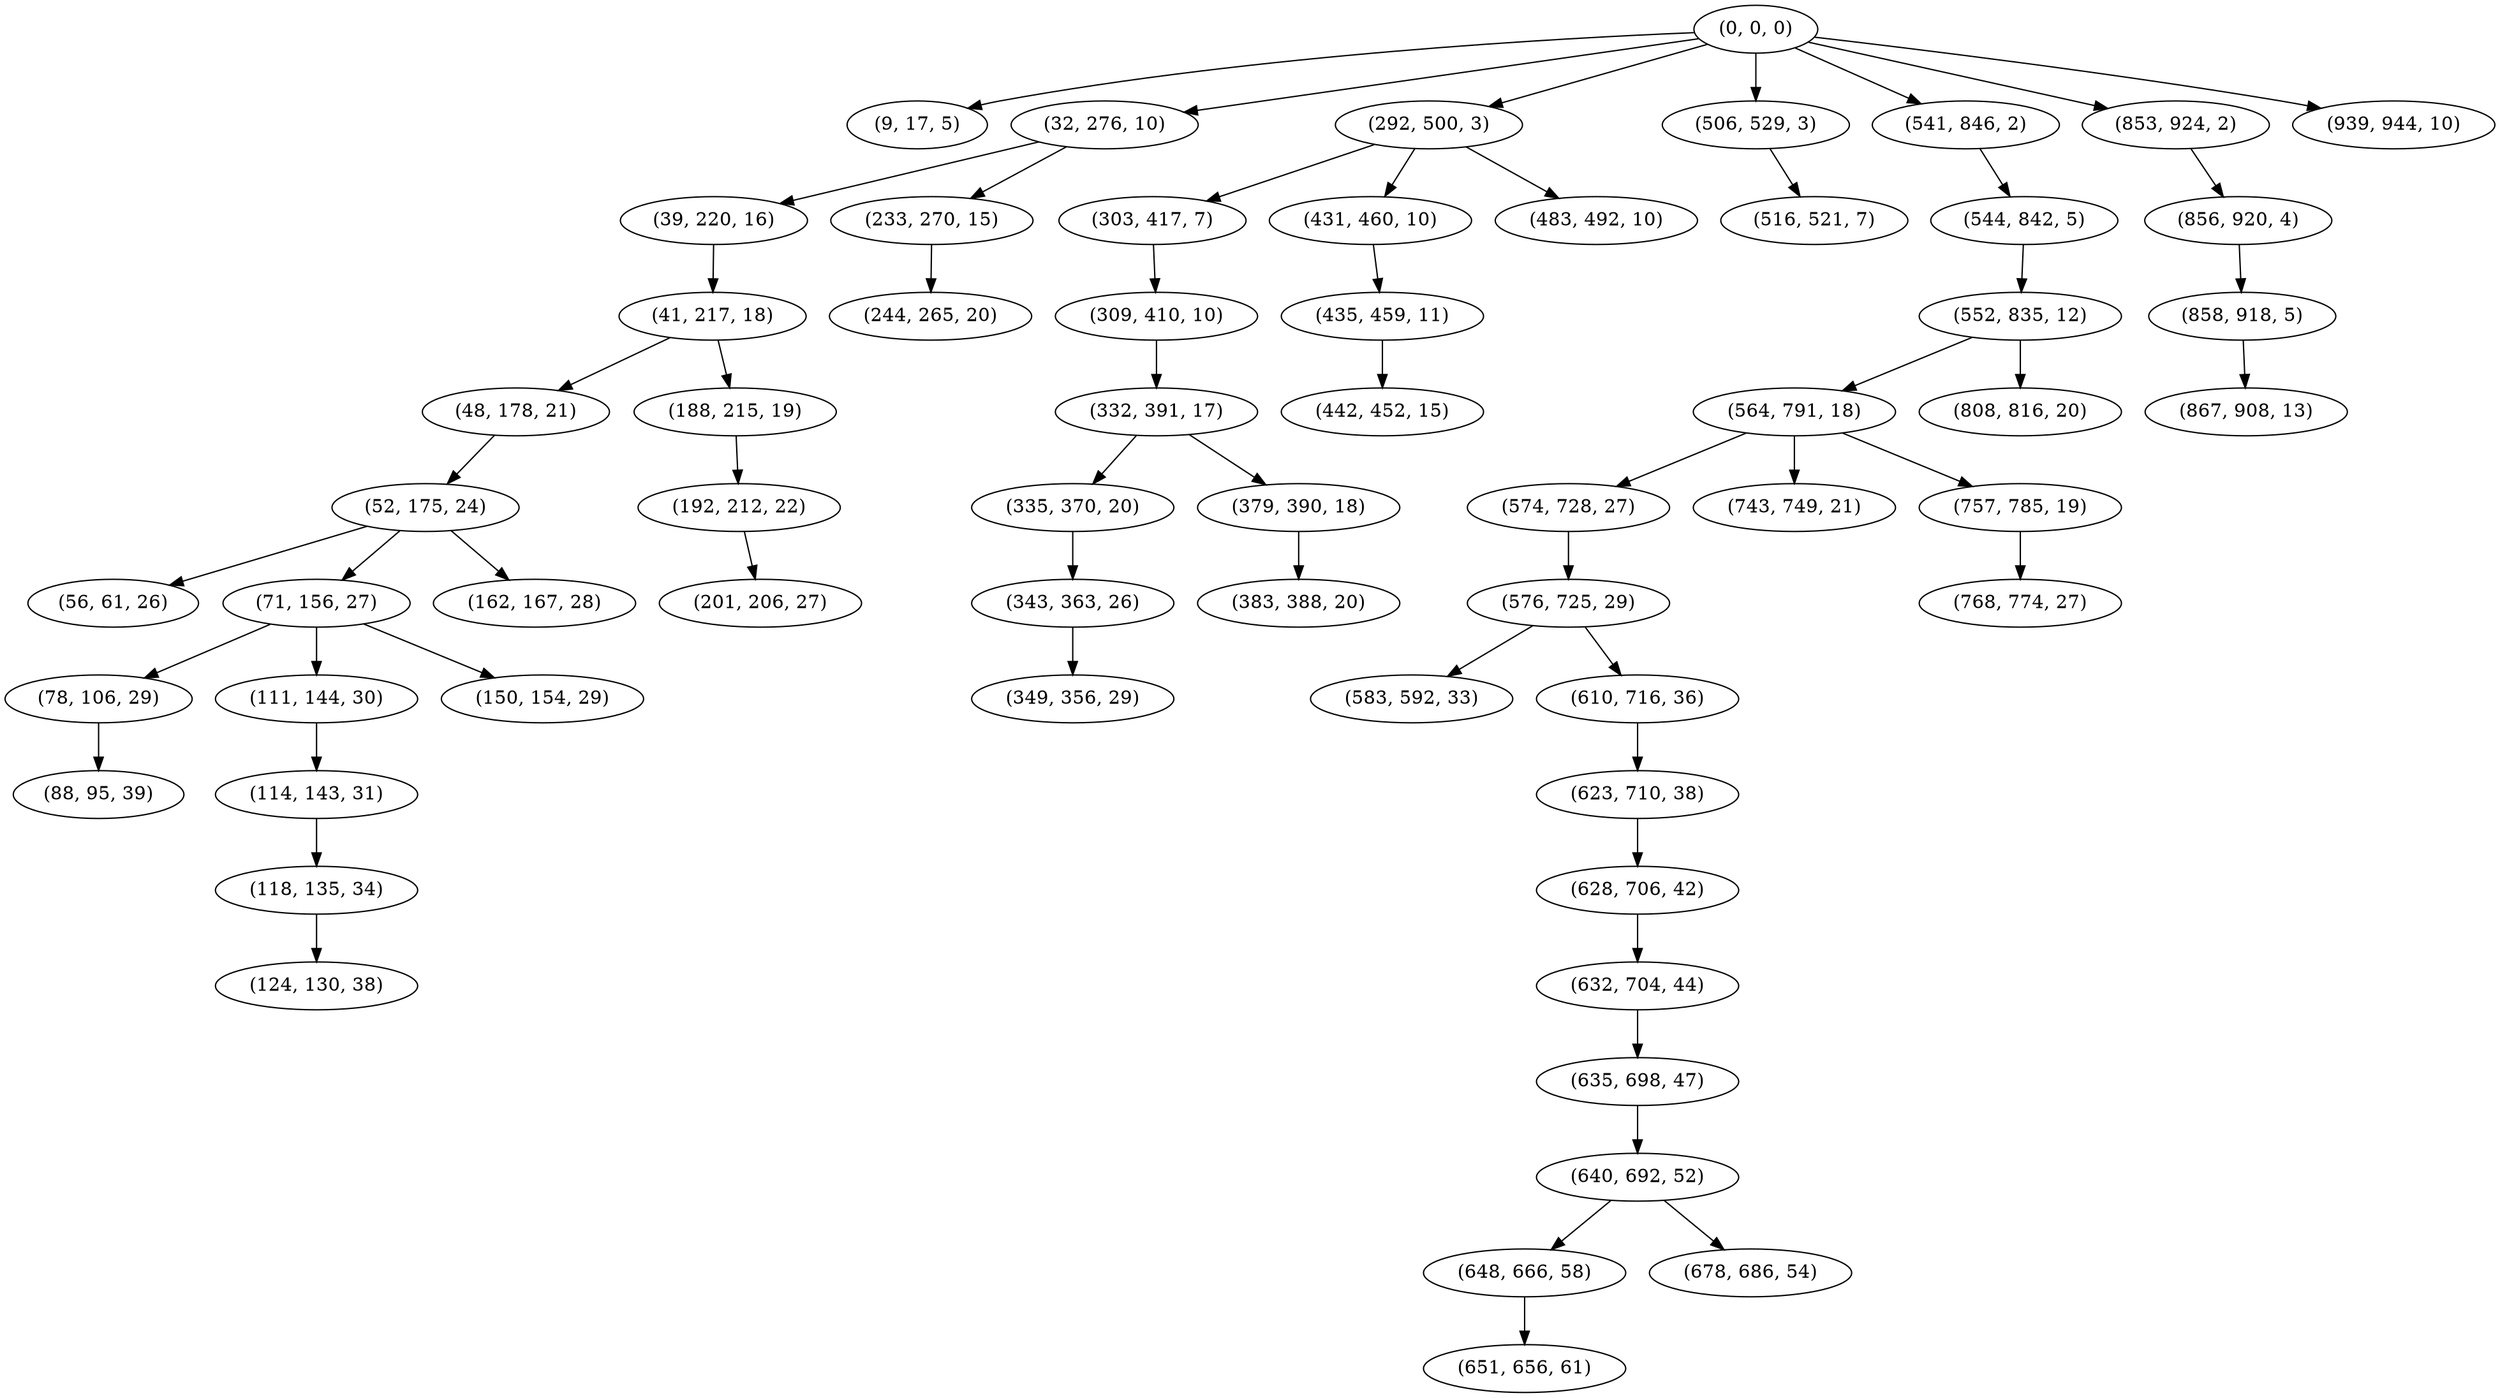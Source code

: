 digraph tree {
    "(0, 0, 0)";
    "(9, 17, 5)";
    "(32, 276, 10)";
    "(39, 220, 16)";
    "(41, 217, 18)";
    "(48, 178, 21)";
    "(52, 175, 24)";
    "(56, 61, 26)";
    "(71, 156, 27)";
    "(78, 106, 29)";
    "(88, 95, 39)";
    "(111, 144, 30)";
    "(114, 143, 31)";
    "(118, 135, 34)";
    "(124, 130, 38)";
    "(150, 154, 29)";
    "(162, 167, 28)";
    "(188, 215, 19)";
    "(192, 212, 22)";
    "(201, 206, 27)";
    "(233, 270, 15)";
    "(244, 265, 20)";
    "(292, 500, 3)";
    "(303, 417, 7)";
    "(309, 410, 10)";
    "(332, 391, 17)";
    "(335, 370, 20)";
    "(343, 363, 26)";
    "(349, 356, 29)";
    "(379, 390, 18)";
    "(383, 388, 20)";
    "(431, 460, 10)";
    "(435, 459, 11)";
    "(442, 452, 15)";
    "(483, 492, 10)";
    "(506, 529, 3)";
    "(516, 521, 7)";
    "(541, 846, 2)";
    "(544, 842, 5)";
    "(552, 835, 12)";
    "(564, 791, 18)";
    "(574, 728, 27)";
    "(576, 725, 29)";
    "(583, 592, 33)";
    "(610, 716, 36)";
    "(623, 710, 38)";
    "(628, 706, 42)";
    "(632, 704, 44)";
    "(635, 698, 47)";
    "(640, 692, 52)";
    "(648, 666, 58)";
    "(651, 656, 61)";
    "(678, 686, 54)";
    "(743, 749, 21)";
    "(757, 785, 19)";
    "(768, 774, 27)";
    "(808, 816, 20)";
    "(853, 924, 2)";
    "(856, 920, 4)";
    "(858, 918, 5)";
    "(867, 908, 13)";
    "(939, 944, 10)";
    "(0, 0, 0)" -> "(9, 17, 5)";
    "(0, 0, 0)" -> "(32, 276, 10)";
    "(0, 0, 0)" -> "(292, 500, 3)";
    "(0, 0, 0)" -> "(506, 529, 3)";
    "(0, 0, 0)" -> "(541, 846, 2)";
    "(0, 0, 0)" -> "(853, 924, 2)";
    "(0, 0, 0)" -> "(939, 944, 10)";
    "(32, 276, 10)" -> "(39, 220, 16)";
    "(32, 276, 10)" -> "(233, 270, 15)";
    "(39, 220, 16)" -> "(41, 217, 18)";
    "(41, 217, 18)" -> "(48, 178, 21)";
    "(41, 217, 18)" -> "(188, 215, 19)";
    "(48, 178, 21)" -> "(52, 175, 24)";
    "(52, 175, 24)" -> "(56, 61, 26)";
    "(52, 175, 24)" -> "(71, 156, 27)";
    "(52, 175, 24)" -> "(162, 167, 28)";
    "(71, 156, 27)" -> "(78, 106, 29)";
    "(71, 156, 27)" -> "(111, 144, 30)";
    "(71, 156, 27)" -> "(150, 154, 29)";
    "(78, 106, 29)" -> "(88, 95, 39)";
    "(111, 144, 30)" -> "(114, 143, 31)";
    "(114, 143, 31)" -> "(118, 135, 34)";
    "(118, 135, 34)" -> "(124, 130, 38)";
    "(188, 215, 19)" -> "(192, 212, 22)";
    "(192, 212, 22)" -> "(201, 206, 27)";
    "(233, 270, 15)" -> "(244, 265, 20)";
    "(292, 500, 3)" -> "(303, 417, 7)";
    "(292, 500, 3)" -> "(431, 460, 10)";
    "(292, 500, 3)" -> "(483, 492, 10)";
    "(303, 417, 7)" -> "(309, 410, 10)";
    "(309, 410, 10)" -> "(332, 391, 17)";
    "(332, 391, 17)" -> "(335, 370, 20)";
    "(332, 391, 17)" -> "(379, 390, 18)";
    "(335, 370, 20)" -> "(343, 363, 26)";
    "(343, 363, 26)" -> "(349, 356, 29)";
    "(379, 390, 18)" -> "(383, 388, 20)";
    "(431, 460, 10)" -> "(435, 459, 11)";
    "(435, 459, 11)" -> "(442, 452, 15)";
    "(506, 529, 3)" -> "(516, 521, 7)";
    "(541, 846, 2)" -> "(544, 842, 5)";
    "(544, 842, 5)" -> "(552, 835, 12)";
    "(552, 835, 12)" -> "(564, 791, 18)";
    "(552, 835, 12)" -> "(808, 816, 20)";
    "(564, 791, 18)" -> "(574, 728, 27)";
    "(564, 791, 18)" -> "(743, 749, 21)";
    "(564, 791, 18)" -> "(757, 785, 19)";
    "(574, 728, 27)" -> "(576, 725, 29)";
    "(576, 725, 29)" -> "(583, 592, 33)";
    "(576, 725, 29)" -> "(610, 716, 36)";
    "(610, 716, 36)" -> "(623, 710, 38)";
    "(623, 710, 38)" -> "(628, 706, 42)";
    "(628, 706, 42)" -> "(632, 704, 44)";
    "(632, 704, 44)" -> "(635, 698, 47)";
    "(635, 698, 47)" -> "(640, 692, 52)";
    "(640, 692, 52)" -> "(648, 666, 58)";
    "(640, 692, 52)" -> "(678, 686, 54)";
    "(648, 666, 58)" -> "(651, 656, 61)";
    "(757, 785, 19)" -> "(768, 774, 27)";
    "(853, 924, 2)" -> "(856, 920, 4)";
    "(856, 920, 4)" -> "(858, 918, 5)";
    "(858, 918, 5)" -> "(867, 908, 13)";
}
